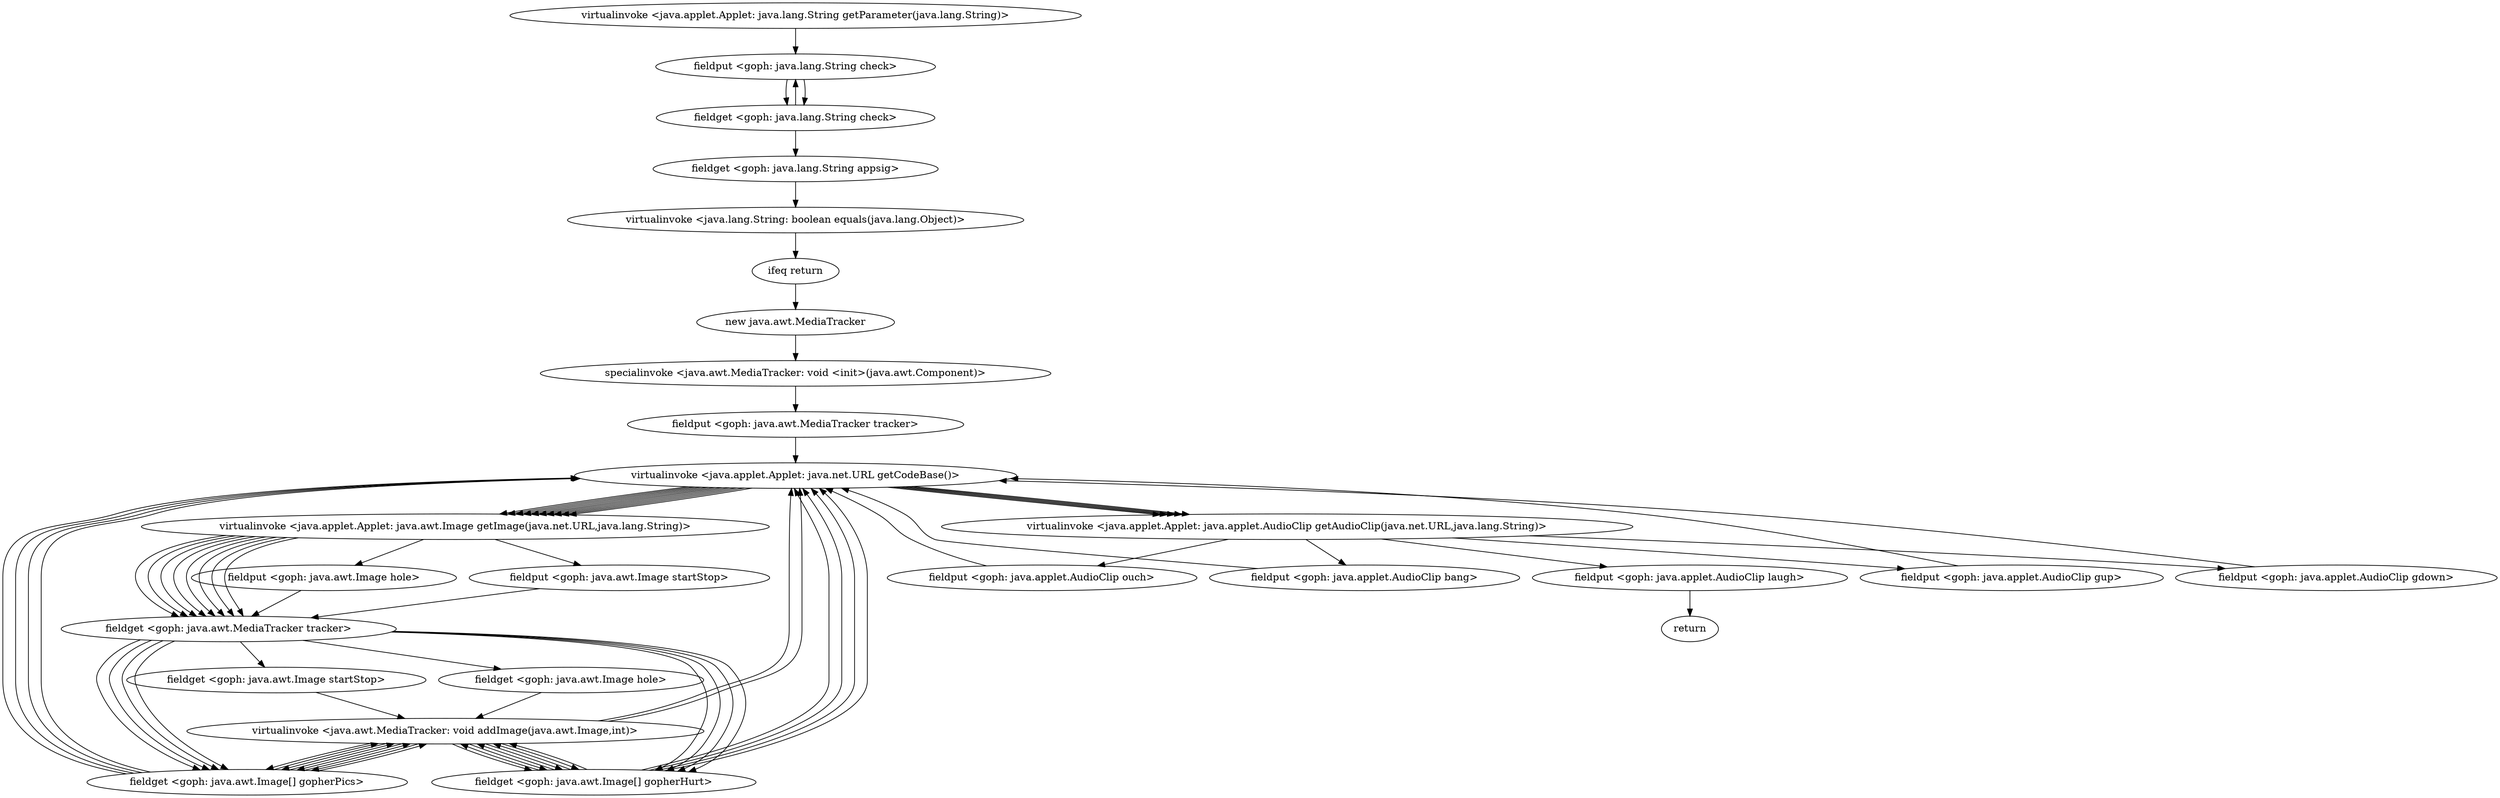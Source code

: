 digraph "" {
"virtualinvoke <java.applet.Applet: java.lang.String getParameter(java.lang.String)>";
 "virtualinvoke <java.applet.Applet: java.lang.String getParameter(java.lang.String)>"->"fieldput <goph: java.lang.String check>";
 "fieldput <goph: java.lang.String check>"->"fieldget <goph: java.lang.String check>";
 "fieldget <goph: java.lang.String check>"->"fieldput <goph: java.lang.String check>";
 "fieldput <goph: java.lang.String check>"->"fieldget <goph: java.lang.String check>";
 "fieldget <goph: java.lang.String check>"->"fieldget <goph: java.lang.String appsig>";
 "fieldget <goph: java.lang.String appsig>"->"virtualinvoke <java.lang.String: boolean equals(java.lang.Object)>";
 "virtualinvoke <java.lang.String: boolean equals(java.lang.Object)>"->"ifeq return";
 "ifeq return"->"new java.awt.MediaTracker";
 "new java.awt.MediaTracker"->"specialinvoke <java.awt.MediaTracker: void <init>(java.awt.Component)>";
 "specialinvoke <java.awt.MediaTracker: void <init>(java.awt.Component)>"->"fieldput <goph: java.awt.MediaTracker tracker>";
 "fieldput <goph: java.awt.MediaTracker tracker>"->"virtualinvoke <java.applet.Applet: java.net.URL getCodeBase()>";
 "virtualinvoke <java.applet.Applet: java.net.URL getCodeBase()>"->"virtualinvoke <java.applet.Applet: java.awt.Image getImage(java.net.URL,java.lang.String)>";
 "virtualinvoke <java.applet.Applet: java.awt.Image getImage(java.net.URL,java.lang.String)>"->"fieldput <goph: java.awt.Image hole>";
 "fieldput <goph: java.awt.Image hole>"->"fieldget <goph: java.awt.MediaTracker tracker>";
 "fieldget <goph: java.awt.MediaTracker tracker>"->"fieldget <goph: java.awt.Image hole>";
 "fieldget <goph: java.awt.Image hole>"->"virtualinvoke <java.awt.MediaTracker: void addImage(java.awt.Image,int)>";
 "virtualinvoke <java.awt.MediaTracker: void addImage(java.awt.Image,int)>"->"fieldget <goph: java.awt.Image[] gopherPics>";
 "fieldget <goph: java.awt.Image[] gopherPics>"->"virtualinvoke <java.applet.Applet: java.net.URL getCodeBase()>";
 "virtualinvoke <java.applet.Applet: java.net.URL getCodeBase()>"->"virtualinvoke <java.applet.Applet: java.awt.Image getImage(java.net.URL,java.lang.String)>";
 "virtualinvoke <java.applet.Applet: java.awt.Image getImage(java.net.URL,java.lang.String)>"->"fieldget <goph: java.awt.MediaTracker tracker>";
 "fieldget <goph: java.awt.MediaTracker tracker>"->"fieldget <goph: java.awt.Image[] gopherPics>";
 "fieldget <goph: java.awt.Image[] gopherPics>"->"virtualinvoke <java.awt.MediaTracker: void addImage(java.awt.Image,int)>";
 "virtualinvoke <java.awt.MediaTracker: void addImage(java.awt.Image,int)>"->"fieldget <goph: java.awt.Image[] gopherPics>";
 "fieldget <goph: java.awt.Image[] gopherPics>"->"virtualinvoke <java.applet.Applet: java.net.URL getCodeBase()>";
 "virtualinvoke <java.applet.Applet: java.net.URL getCodeBase()>"->"virtualinvoke <java.applet.Applet: java.awt.Image getImage(java.net.URL,java.lang.String)>";
 "virtualinvoke <java.applet.Applet: java.awt.Image getImage(java.net.URL,java.lang.String)>"->"fieldget <goph: java.awt.MediaTracker tracker>";
 "fieldget <goph: java.awt.MediaTracker tracker>"->"fieldget <goph: java.awt.Image[] gopherPics>";
 "fieldget <goph: java.awt.Image[] gopherPics>"->"virtualinvoke <java.awt.MediaTracker: void addImage(java.awt.Image,int)>";
 "virtualinvoke <java.awt.MediaTracker: void addImage(java.awt.Image,int)>"->"fieldget <goph: java.awt.Image[] gopherPics>";
 "fieldget <goph: java.awt.Image[] gopherPics>"->"virtualinvoke <java.applet.Applet: java.net.URL getCodeBase()>";
 "virtualinvoke <java.applet.Applet: java.net.URL getCodeBase()>"->"virtualinvoke <java.applet.Applet: java.awt.Image getImage(java.net.URL,java.lang.String)>";
 "virtualinvoke <java.applet.Applet: java.awt.Image getImage(java.net.URL,java.lang.String)>"->"fieldget <goph: java.awt.MediaTracker tracker>";
 "fieldget <goph: java.awt.MediaTracker tracker>"->"fieldget <goph: java.awt.Image[] gopherPics>";
 "fieldget <goph: java.awt.Image[] gopherPics>"->"virtualinvoke <java.awt.MediaTracker: void addImage(java.awt.Image,int)>";
 "virtualinvoke <java.awt.MediaTracker: void addImage(java.awt.Image,int)>"->"fieldget <goph: java.awt.Image[] gopherPics>";
 "fieldget <goph: java.awt.Image[] gopherPics>"->"virtualinvoke <java.applet.Applet: java.net.URL getCodeBase()>";
 "virtualinvoke <java.applet.Applet: java.net.URL getCodeBase()>"->"virtualinvoke <java.applet.Applet: java.awt.Image getImage(java.net.URL,java.lang.String)>";
 "virtualinvoke <java.applet.Applet: java.awt.Image getImage(java.net.URL,java.lang.String)>"->"fieldget <goph: java.awt.MediaTracker tracker>";
 "fieldget <goph: java.awt.MediaTracker tracker>"->"fieldget <goph: java.awt.Image[] gopherPics>";
 "fieldget <goph: java.awt.Image[] gopherPics>"->"virtualinvoke <java.awt.MediaTracker: void addImage(java.awt.Image,int)>";
 "virtualinvoke <java.awt.MediaTracker: void addImage(java.awt.Image,int)>"->"fieldget <goph: java.awt.Image[] gopherHurt>";
 "fieldget <goph: java.awt.Image[] gopherHurt>"->"virtualinvoke <java.applet.Applet: java.net.URL getCodeBase()>";
 "virtualinvoke <java.applet.Applet: java.net.URL getCodeBase()>"->"virtualinvoke <java.applet.Applet: java.awt.Image getImage(java.net.URL,java.lang.String)>";
 "virtualinvoke <java.applet.Applet: java.awt.Image getImage(java.net.URL,java.lang.String)>"->"fieldget <goph: java.awt.MediaTracker tracker>";
 "fieldget <goph: java.awt.MediaTracker tracker>"->"fieldget <goph: java.awt.Image[] gopherHurt>";
 "fieldget <goph: java.awt.Image[] gopherHurt>"->"virtualinvoke <java.awt.MediaTracker: void addImage(java.awt.Image,int)>";
 "virtualinvoke <java.awt.MediaTracker: void addImage(java.awt.Image,int)>"->"fieldget <goph: java.awt.Image[] gopherHurt>";
 "fieldget <goph: java.awt.Image[] gopherHurt>"->"virtualinvoke <java.applet.Applet: java.net.URL getCodeBase()>";
 "virtualinvoke <java.applet.Applet: java.net.URL getCodeBase()>"->"virtualinvoke <java.applet.Applet: java.awt.Image getImage(java.net.URL,java.lang.String)>";
 "virtualinvoke <java.applet.Applet: java.awt.Image getImage(java.net.URL,java.lang.String)>"->"fieldget <goph: java.awt.MediaTracker tracker>";
 "fieldget <goph: java.awt.MediaTracker tracker>"->"fieldget <goph: java.awt.Image[] gopherHurt>";
 "fieldget <goph: java.awt.Image[] gopherHurt>"->"virtualinvoke <java.awt.MediaTracker: void addImage(java.awt.Image,int)>";
 "virtualinvoke <java.awt.MediaTracker: void addImage(java.awt.Image,int)>"->"fieldget <goph: java.awt.Image[] gopherHurt>";
 "fieldget <goph: java.awt.Image[] gopherHurt>"->"virtualinvoke <java.applet.Applet: java.net.URL getCodeBase()>";
 "virtualinvoke <java.applet.Applet: java.net.URL getCodeBase()>"->"virtualinvoke <java.applet.Applet: java.awt.Image getImage(java.net.URL,java.lang.String)>";
 "virtualinvoke <java.applet.Applet: java.awt.Image getImage(java.net.URL,java.lang.String)>"->"fieldget <goph: java.awt.MediaTracker tracker>";
 "fieldget <goph: java.awt.MediaTracker tracker>"->"fieldget <goph: java.awt.Image[] gopherHurt>";
 "fieldget <goph: java.awt.Image[] gopherHurt>"->"virtualinvoke <java.awt.MediaTracker: void addImage(java.awt.Image,int)>";
 "virtualinvoke <java.awt.MediaTracker: void addImage(java.awt.Image,int)>"->"fieldget <goph: java.awt.Image[] gopherHurt>";
 "fieldget <goph: java.awt.Image[] gopherHurt>"->"virtualinvoke <java.applet.Applet: java.net.URL getCodeBase()>";
 "virtualinvoke <java.applet.Applet: java.net.URL getCodeBase()>"->"virtualinvoke <java.applet.Applet: java.awt.Image getImage(java.net.URL,java.lang.String)>";
 "virtualinvoke <java.applet.Applet: java.awt.Image getImage(java.net.URL,java.lang.String)>"->"fieldget <goph: java.awt.MediaTracker tracker>";
 "fieldget <goph: java.awt.MediaTracker tracker>"->"fieldget <goph: java.awt.Image[] gopherHurt>";
 "fieldget <goph: java.awt.Image[] gopherHurt>"->"virtualinvoke <java.awt.MediaTracker: void addImage(java.awt.Image,int)>";
 "virtualinvoke <java.awt.MediaTracker: void addImage(java.awt.Image,int)>"->"virtualinvoke <java.applet.Applet: java.net.URL getCodeBase()>";
 "virtualinvoke <java.applet.Applet: java.net.URL getCodeBase()>"->"virtualinvoke <java.applet.Applet: java.awt.Image getImage(java.net.URL,java.lang.String)>";
 "virtualinvoke <java.applet.Applet: java.awt.Image getImage(java.net.URL,java.lang.String)>"->"fieldput <goph: java.awt.Image startStop>";
 "fieldput <goph: java.awt.Image startStop>"->"fieldget <goph: java.awt.MediaTracker tracker>";
 "fieldget <goph: java.awt.MediaTracker tracker>"->"fieldget <goph: java.awt.Image startStop>";
 "fieldget <goph: java.awt.Image startStop>"->"virtualinvoke <java.awt.MediaTracker: void addImage(java.awt.Image,int)>";
 "virtualinvoke <java.awt.MediaTracker: void addImage(java.awt.Image,int)>"->"virtualinvoke <java.applet.Applet: java.net.URL getCodeBase()>";
 "virtualinvoke <java.applet.Applet: java.net.URL getCodeBase()>"->"virtualinvoke <java.applet.Applet: java.applet.AudioClip getAudioClip(java.net.URL,java.lang.String)>";
 "virtualinvoke <java.applet.Applet: java.applet.AudioClip getAudioClip(java.net.URL,java.lang.String)>"->"fieldput <goph: java.applet.AudioClip ouch>";
 "fieldput <goph: java.applet.AudioClip ouch>"->"virtualinvoke <java.applet.Applet: java.net.URL getCodeBase()>";
 "virtualinvoke <java.applet.Applet: java.net.URL getCodeBase()>"->"virtualinvoke <java.applet.Applet: java.applet.AudioClip getAudioClip(java.net.URL,java.lang.String)>";
 "virtualinvoke <java.applet.Applet: java.applet.AudioClip getAudioClip(java.net.URL,java.lang.String)>"->"fieldput <goph: java.applet.AudioClip bang>";
 "fieldput <goph: java.applet.AudioClip bang>"->"virtualinvoke <java.applet.Applet: java.net.URL getCodeBase()>";
 "virtualinvoke <java.applet.Applet: java.net.URL getCodeBase()>"->"virtualinvoke <java.applet.Applet: java.applet.AudioClip getAudioClip(java.net.URL,java.lang.String)>";
 "virtualinvoke <java.applet.Applet: java.applet.AudioClip getAudioClip(java.net.URL,java.lang.String)>"->"fieldput <goph: java.applet.AudioClip gup>";
 "fieldput <goph: java.applet.AudioClip gup>"->"virtualinvoke <java.applet.Applet: java.net.URL getCodeBase()>";
 "virtualinvoke <java.applet.Applet: java.net.URL getCodeBase()>"->"virtualinvoke <java.applet.Applet: java.applet.AudioClip getAudioClip(java.net.URL,java.lang.String)>";
 "virtualinvoke <java.applet.Applet: java.applet.AudioClip getAudioClip(java.net.URL,java.lang.String)>"->"fieldput <goph: java.applet.AudioClip gdown>";
 "fieldput <goph: java.applet.AudioClip gdown>"->"virtualinvoke <java.applet.Applet: java.net.URL getCodeBase()>";
 "virtualinvoke <java.applet.Applet: java.net.URL getCodeBase()>"->"virtualinvoke <java.applet.Applet: java.applet.AudioClip getAudioClip(java.net.URL,java.lang.String)>";
 "virtualinvoke <java.applet.Applet: java.applet.AudioClip getAudioClip(java.net.URL,java.lang.String)>"->"fieldput <goph: java.applet.AudioClip laugh>";
 "fieldput <goph: java.applet.AudioClip laugh>"->"return";
}
